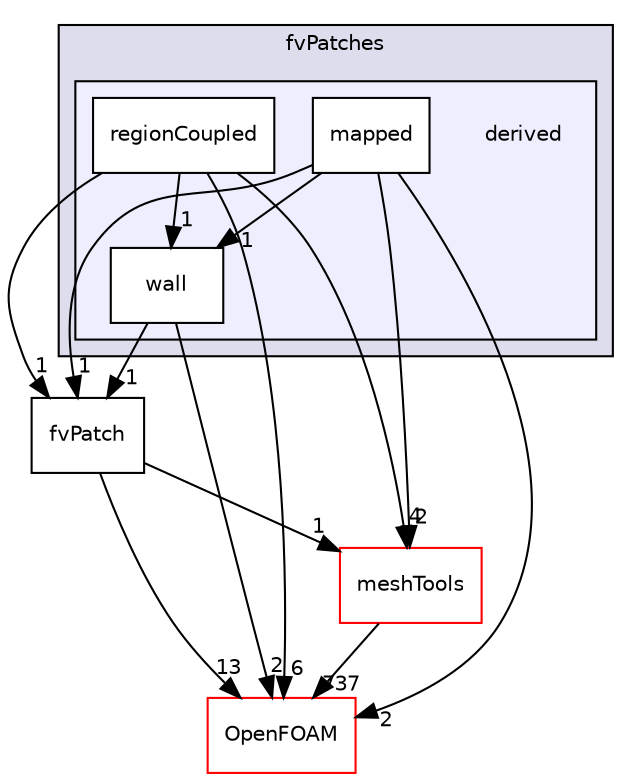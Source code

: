 digraph "src/finiteVolume/fvMesh/fvPatches/derived" {
  bgcolor=transparent;
  compound=true
  node [ fontsize="10", fontname="Helvetica"];
  edge [ labelfontsize="10", labelfontname="Helvetica"];
  subgraph clusterdir_b630ab9569e31ffb9b2cc4747c3085db {
    graph [ bgcolor="#ddddee", pencolor="black", label="fvPatches" fontname="Helvetica", fontsize="10", URL="dir_b630ab9569e31ffb9b2cc4747c3085db.html"]
  subgraph clusterdir_b6c7056b4a691a5d4a6a253b324932ba {
    graph [ bgcolor="#eeeeff", pencolor="black", label="" URL="dir_b6c7056b4a691a5d4a6a253b324932ba.html"];
    dir_b6c7056b4a691a5d4a6a253b324932ba [shape=plaintext label="derived"];
    dir_bdcc1ee5e865d4ecc62973baf469c587 [shape=box label="mapped" color="black" fillcolor="white" style="filled" URL="dir_bdcc1ee5e865d4ecc62973baf469c587.html"];
    dir_4b526d01ac7b4fa88f3e0abdfa7d981f [shape=box label="regionCoupled" color="black" fillcolor="white" style="filled" URL="dir_4b526d01ac7b4fa88f3e0abdfa7d981f.html"];
    dir_be0be92ab094e5999d77dae247e9dae5 [shape=box label="wall" color="black" fillcolor="white" style="filled" URL="dir_be0be92ab094e5999d77dae247e9dae5.html"];
  }
  }
  dir_ae30ad0bef50cf391b24c614251bb9fd [shape=box label="meshTools" color="red" URL="dir_ae30ad0bef50cf391b24c614251bb9fd.html"];
  dir_9aeac362c73ae2f52e334aea3c97600f [shape=box label="fvPatch" URL="dir_9aeac362c73ae2f52e334aea3c97600f.html"];
  dir_c5473ff19b20e6ec4dfe5c310b3778a8 [shape=box label="OpenFOAM" color="red" URL="dir_c5473ff19b20e6ec4dfe5c310b3778a8.html"];
  dir_be0be92ab094e5999d77dae247e9dae5->dir_9aeac362c73ae2f52e334aea3c97600f [headlabel="1", labeldistance=1.5 headhref="dir_001157_001158.html"];
  dir_be0be92ab094e5999d77dae247e9dae5->dir_c5473ff19b20e6ec4dfe5c310b3778a8 [headlabel="2", labeldistance=1.5 headhref="dir_001157_001896.html"];
  dir_ae30ad0bef50cf391b24c614251bb9fd->dir_c5473ff19b20e6ec4dfe5c310b3778a8 [headlabel="737", labeldistance=1.5 headhref="dir_001750_001896.html"];
  dir_9aeac362c73ae2f52e334aea3c97600f->dir_ae30ad0bef50cf391b24c614251bb9fd [headlabel="1", labeldistance=1.5 headhref="dir_001158_001750.html"];
  dir_9aeac362c73ae2f52e334aea3c97600f->dir_c5473ff19b20e6ec4dfe5c310b3778a8 [headlabel="13", labeldistance=1.5 headhref="dir_001158_001896.html"];
  dir_bdcc1ee5e865d4ecc62973baf469c587->dir_be0be92ab094e5999d77dae247e9dae5 [headlabel="1", labeldistance=1.5 headhref="dir_001155_001157.html"];
  dir_bdcc1ee5e865d4ecc62973baf469c587->dir_ae30ad0bef50cf391b24c614251bb9fd [headlabel="2", labeldistance=1.5 headhref="dir_001155_001750.html"];
  dir_bdcc1ee5e865d4ecc62973baf469c587->dir_9aeac362c73ae2f52e334aea3c97600f [headlabel="1", labeldistance=1.5 headhref="dir_001155_001158.html"];
  dir_bdcc1ee5e865d4ecc62973baf469c587->dir_c5473ff19b20e6ec4dfe5c310b3778a8 [headlabel="2", labeldistance=1.5 headhref="dir_001155_001896.html"];
  dir_4b526d01ac7b4fa88f3e0abdfa7d981f->dir_be0be92ab094e5999d77dae247e9dae5 [headlabel="1", labeldistance=1.5 headhref="dir_001156_001157.html"];
  dir_4b526d01ac7b4fa88f3e0abdfa7d981f->dir_ae30ad0bef50cf391b24c614251bb9fd [headlabel="4", labeldistance=1.5 headhref="dir_001156_001750.html"];
  dir_4b526d01ac7b4fa88f3e0abdfa7d981f->dir_9aeac362c73ae2f52e334aea3c97600f [headlabel="1", labeldistance=1.5 headhref="dir_001156_001158.html"];
  dir_4b526d01ac7b4fa88f3e0abdfa7d981f->dir_c5473ff19b20e6ec4dfe5c310b3778a8 [headlabel="6", labeldistance=1.5 headhref="dir_001156_001896.html"];
}
